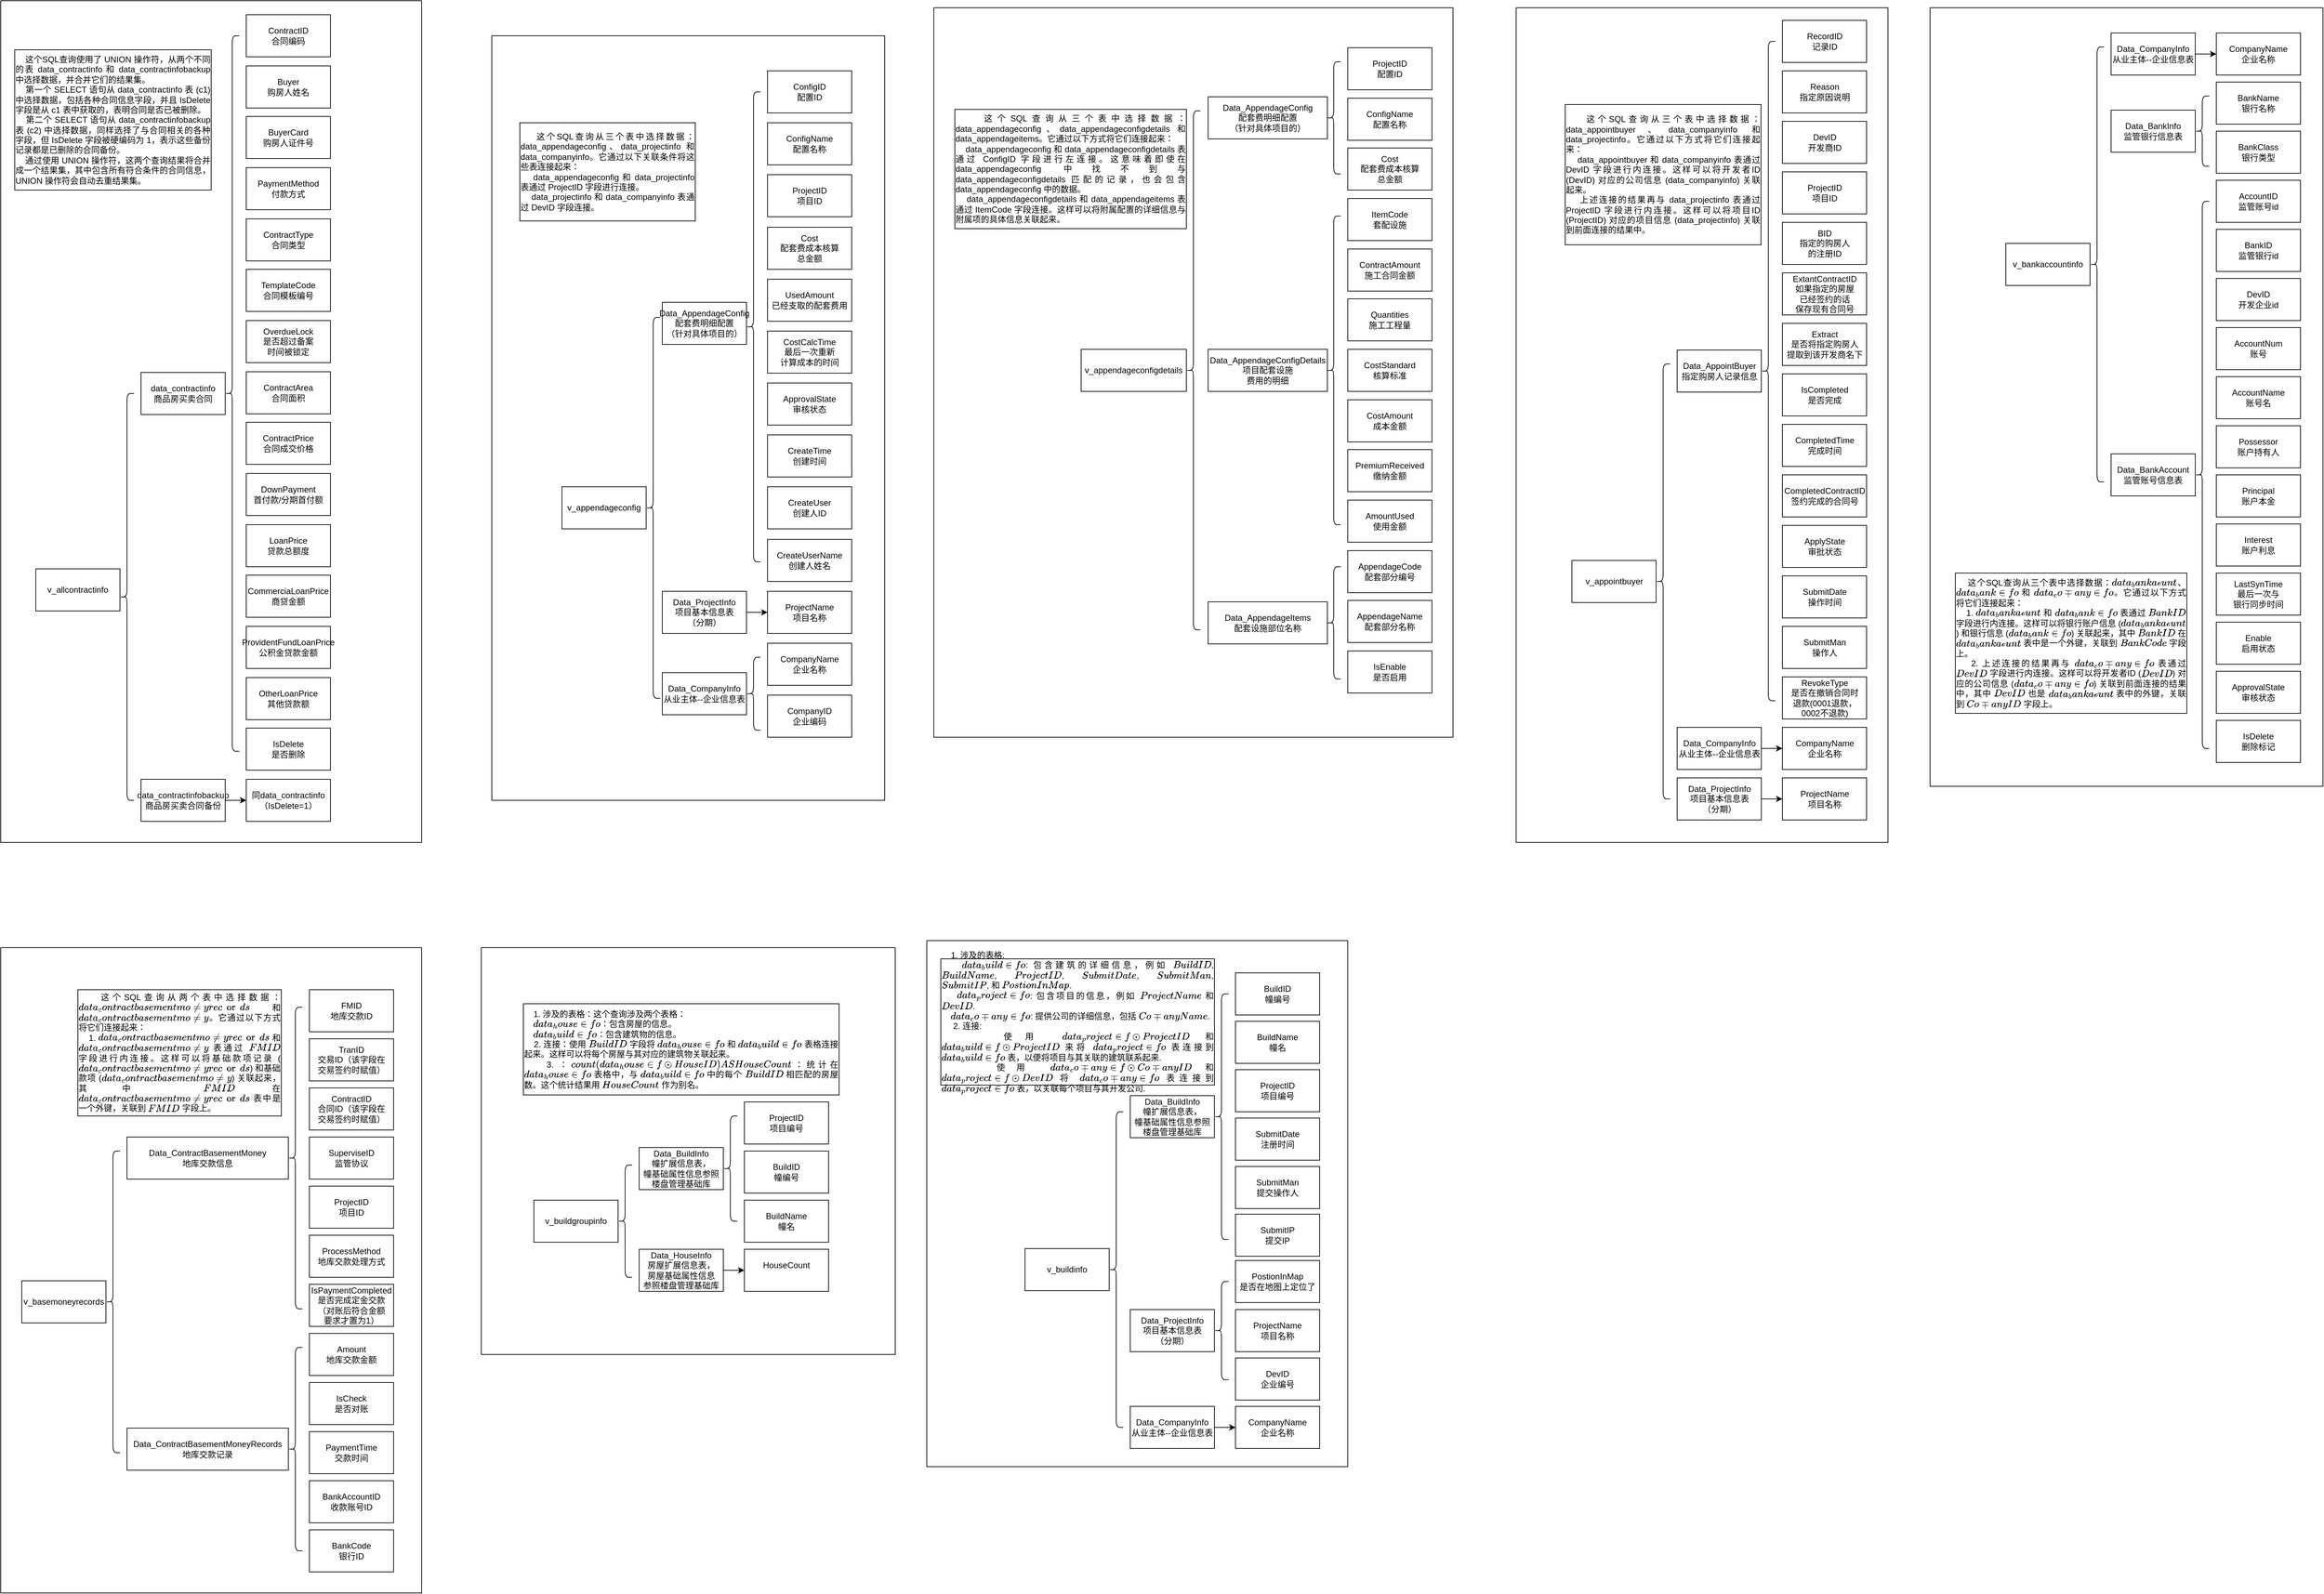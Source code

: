 <mxfile version="24.6.5" type="github">
  <diagram name="第 1 页" id="-xguryHVdIeM40GGmxYT">
    <mxGraphModel dx="4494" dy="2956" grid="1" gridSize="10" guides="1" tooltips="1" connect="1" arrows="1" fold="1" page="1" pageScale="1" pageWidth="827" pageHeight="1169" math="0" shadow="0">
      <root>
        <mxCell id="0" />
        <mxCell id="1" parent="0" />
        <mxCell id="99tiGJLgSlBT4EcU3DEi-34" value="" style="swimlane;startSize=0;" vertex="1" parent="1">
          <mxGeometry x="-1120" y="-380" width="600" height="1200" as="geometry" />
        </mxCell>
        <mxCell id="99tiGJLgSlBT4EcU3DEi-1" value="v_allcontractinfo" style="rounded=0;whiteSpace=wrap;html=1;" vertex="1" parent="99tiGJLgSlBT4EcU3DEi-34">
          <mxGeometry x="50" y="810" width="120" height="60" as="geometry" />
        </mxCell>
        <mxCell id="99tiGJLgSlBT4EcU3DEi-2" value="ContractID&lt;div&gt;合同编码&lt;br&gt;&lt;/div&gt;" style="rounded=0;whiteSpace=wrap;html=1;" vertex="1" parent="99tiGJLgSlBT4EcU3DEi-34">
          <mxGeometry x="350" y="20" width="120" height="60" as="geometry" />
        </mxCell>
        <mxCell id="99tiGJLgSlBT4EcU3DEi-3" value="Buyer&lt;div&gt;购房人姓名&lt;br&gt;&lt;/div&gt;" style="rounded=0;whiteSpace=wrap;html=1;" vertex="1" parent="99tiGJLgSlBT4EcU3DEi-34">
          <mxGeometry x="350" y="93" width="120" height="60" as="geometry" />
        </mxCell>
        <mxCell id="99tiGJLgSlBT4EcU3DEi-4" value="ContractType&lt;div&gt;合同类型&lt;br&gt;&lt;/div&gt;" style="rounded=0;whiteSpace=wrap;html=1;" vertex="1" parent="99tiGJLgSlBT4EcU3DEi-34">
          <mxGeometry x="350" y="311" width="120" height="60" as="geometry" />
        </mxCell>
        <mxCell id="99tiGJLgSlBT4EcU3DEi-5" value="PaymentMethod&lt;div&gt;付款方式&lt;br&gt;&lt;/div&gt;" style="rounded=0;whiteSpace=wrap;html=1;" vertex="1" parent="99tiGJLgSlBT4EcU3DEi-34">
          <mxGeometry x="350" y="238" width="120" height="60" as="geometry" />
        </mxCell>
        <mxCell id="99tiGJLgSlBT4EcU3DEi-6" value="BuyerCard&lt;div&gt;购房人证件号&lt;/div&gt;" style="rounded=0;whiteSpace=wrap;html=1;" vertex="1" parent="99tiGJLgSlBT4EcU3DEi-34">
          <mxGeometry x="350" y="165" width="120" height="60" as="geometry" />
        </mxCell>
        <mxCell id="99tiGJLgSlBT4EcU3DEi-7" value="TemplateCode&lt;div&gt;合同模板编号&lt;br&gt;&lt;/div&gt;" style="rounded=0;whiteSpace=wrap;html=1;" vertex="1" parent="99tiGJLgSlBT4EcU3DEi-34">
          <mxGeometry x="350" y="383" width="120" height="60" as="geometry" />
        </mxCell>
        <mxCell id="99tiGJLgSlBT4EcU3DEi-8" value="OverdueLock&lt;div&gt;是否超过备案&lt;/div&gt;&lt;div&gt;时间被锁定&lt;br&gt;&lt;/div&gt;" style="rounded=0;whiteSpace=wrap;html=1;" vertex="1" parent="99tiGJLgSlBT4EcU3DEi-34">
          <mxGeometry x="350" y="456" width="120" height="60" as="geometry" />
        </mxCell>
        <mxCell id="99tiGJLgSlBT4EcU3DEi-9" value="ContractArea&lt;div&gt;合同面积&lt;br&gt;&lt;/div&gt;" style="rounded=0;whiteSpace=wrap;html=1;" vertex="1" parent="99tiGJLgSlBT4EcU3DEi-34">
          <mxGeometry x="350" y="529" width="120" height="60" as="geometry" />
        </mxCell>
        <mxCell id="99tiGJLgSlBT4EcU3DEi-11" value="ContractPrice&lt;div&gt;合同成交价格&lt;br&gt;&lt;/div&gt;" style="rounded=0;whiteSpace=wrap;html=1;" vertex="1" parent="99tiGJLgSlBT4EcU3DEi-34">
          <mxGeometry x="350" y="601" width="120" height="60" as="geometry" />
        </mxCell>
        <mxCell id="99tiGJLgSlBT4EcU3DEi-12" value="DownPayment&lt;div&gt;首付款/分期首付额&lt;br&gt;&lt;/div&gt;" style="rounded=0;whiteSpace=wrap;html=1;" vertex="1" parent="99tiGJLgSlBT4EcU3DEi-34">
          <mxGeometry x="350" y="674" width="120" height="60" as="geometry" />
        </mxCell>
        <mxCell id="99tiGJLgSlBT4EcU3DEi-13" value="LoanPrice&lt;div&gt;贷款总额度&lt;br&gt;&lt;/div&gt;" style="rounded=0;whiteSpace=wrap;html=1;" vertex="1" parent="99tiGJLgSlBT4EcU3DEi-34">
          <mxGeometry x="350" y="747" width="120" height="60" as="geometry" />
        </mxCell>
        <mxCell id="99tiGJLgSlBT4EcU3DEi-14" value="CommerciaLoanPrice&lt;div&gt;商贷金额&lt;br&gt;&lt;/div&gt;" style="rounded=0;whiteSpace=wrap;html=1;" vertex="1" parent="99tiGJLgSlBT4EcU3DEi-34">
          <mxGeometry x="350" y="819" width="120" height="60" as="geometry" />
        </mxCell>
        <mxCell id="99tiGJLgSlBT4EcU3DEi-15" value="ProvidentFundLoanPrice&lt;div&gt;公积金贷款金额&lt;br&gt;&lt;/div&gt;" style="rounded=0;whiteSpace=wrap;html=1;" vertex="1" parent="99tiGJLgSlBT4EcU3DEi-34">
          <mxGeometry x="350" y="892" width="120" height="60" as="geometry" />
        </mxCell>
        <mxCell id="99tiGJLgSlBT4EcU3DEi-16" value="OtherLoanPrice&lt;div&gt;其他贷款额&lt;br&gt;&lt;/div&gt;" style="rounded=0;whiteSpace=wrap;html=1;" vertex="1" parent="99tiGJLgSlBT4EcU3DEi-34">
          <mxGeometry x="350" y="965" width="120" height="60" as="geometry" />
        </mxCell>
        <mxCell id="99tiGJLgSlBT4EcU3DEi-17" value="IsDelete&lt;div&gt;是否删除&lt;br&gt;&lt;/div&gt;" style="rounded=0;whiteSpace=wrap;html=1;" vertex="1" parent="99tiGJLgSlBT4EcU3DEi-34">
          <mxGeometry x="350" y="1037" width="120" height="60" as="geometry" />
        </mxCell>
        <mxCell id="99tiGJLgSlBT4EcU3DEi-18" value="data_contractinfo&lt;div&gt;商品房买卖合同&lt;/div&gt;" style="rounded=0;whiteSpace=wrap;html=1;" vertex="1" parent="99tiGJLgSlBT4EcU3DEi-34">
          <mxGeometry x="200" y="530" width="120" height="60" as="geometry" />
        </mxCell>
        <mxCell id="99tiGJLgSlBT4EcU3DEi-19" value="" style="shape=curlyBracket;whiteSpace=wrap;html=1;rounded=1;labelPosition=left;verticalLabelPosition=middle;align=right;verticalAlign=middle;size=0.5;" vertex="1" parent="99tiGJLgSlBT4EcU3DEi-34">
          <mxGeometry x="320" y="50" width="20" height="1020" as="geometry" />
        </mxCell>
        <mxCell id="99tiGJLgSlBT4EcU3DEi-28" value="data_contractinfobackup&lt;div&gt;商品房买卖合同备份&lt;br&gt;&lt;/div&gt;" style="rounded=0;whiteSpace=wrap;html=1;" vertex="1" parent="99tiGJLgSlBT4EcU3DEi-34">
          <mxGeometry x="200" y="1110" width="120" height="60" as="geometry" />
        </mxCell>
        <mxCell id="99tiGJLgSlBT4EcU3DEi-29" value="" style="shape=curlyBracket;whiteSpace=wrap;html=1;rounded=1;labelPosition=left;verticalLabelPosition=middle;align=right;verticalAlign=middle;size=0.5;" vertex="1" parent="99tiGJLgSlBT4EcU3DEi-34">
          <mxGeometry x="170" y="560" width="20" height="580" as="geometry" />
        </mxCell>
        <mxCell id="99tiGJLgSlBT4EcU3DEi-31" value="" style="endArrow=classic;html=1;rounded=0;exitX=1;exitY=0.5;exitDx=0;exitDy=0;" edge="1" parent="99tiGJLgSlBT4EcU3DEi-34" source="99tiGJLgSlBT4EcU3DEi-28" target="99tiGJLgSlBT4EcU3DEi-32">
          <mxGeometry width="50" height="50" relative="1" as="geometry">
            <mxPoint x="250" y="1110" as="sourcePoint" />
            <mxPoint x="340" y="1140" as="targetPoint" />
          </mxGeometry>
        </mxCell>
        <mxCell id="99tiGJLgSlBT4EcU3DEi-32" value="同data_contractinfo（IsDelete=1）" style="rounded=0;whiteSpace=wrap;html=1;" vertex="1" parent="99tiGJLgSlBT4EcU3DEi-34">
          <mxGeometry x="350" y="1110" width="120" height="60" as="geometry" />
        </mxCell>
        <mxCell id="99tiGJLgSlBT4EcU3DEi-82" value="&lt;div style=&quot;text-align: justify;&quot;&gt;&amp;nbsp; &amp;nbsp; 这个SQL查询使用了 UNION 操作符，从两个不同的表 data_contractinfo 和 data_contractinfobackup 中选择数据，并合并它们的结果集。&lt;/div&gt;&lt;div style=&quot;text-align: justify;&quot;&gt;&amp;nbsp; &amp;nbsp; 第一个 SELECT 语句从 data_contractinfo 表 (c1) 中选择数据，包括各种合同信息字段，并且 IsDelete 字段是从 c1 表中获取的，表明合同是否已被删除。&lt;/div&gt;&lt;div style=&quot;text-align: justify;&quot;&gt;&amp;nbsp; &amp;nbsp; 第二个 SELECT 语句从 data_contractinfobackup 表 (c2) 中选择数据，同样选择了与合同相关的各种字段，但 IsDelete 字段被硬编码为 1，表示这些备份记录都是已删除的合同备份。&lt;/div&gt;&lt;div style=&quot;text-align: justify;&quot;&gt;&amp;nbsp; &amp;nbsp; 通过使用 UNION 操作符，这两个查询结果将合并成一个结果集，其中包含所有符合条件的合同信息，UNION 操作符会自动去重结果集。&lt;/div&gt;" style="rounded=0;whiteSpace=wrap;html=1;" vertex="1" parent="99tiGJLgSlBT4EcU3DEi-34">
          <mxGeometry x="20" y="70" width="280" height="200" as="geometry" />
        </mxCell>
        <mxCell id="99tiGJLgSlBT4EcU3DEi-92" value="" style="swimlane;startSize=0;" vertex="1" parent="1">
          <mxGeometry x="-420" y="-330" width="560" height="1090" as="geometry" />
        </mxCell>
        <mxCell id="99tiGJLgSlBT4EcU3DEi-58" value="v_appendageconfig" style="rounded=0;whiteSpace=wrap;html=1;" vertex="1" parent="99tiGJLgSlBT4EcU3DEi-92">
          <mxGeometry x="100" y="643" width="120" height="60" as="geometry" />
        </mxCell>
        <mxCell id="99tiGJLgSlBT4EcU3DEi-59" value="ConfigID&lt;div&gt;配置ID&lt;br&gt;&lt;/div&gt;" style="rounded=0;whiteSpace=wrap;html=1;" vertex="1" parent="99tiGJLgSlBT4EcU3DEi-92">
          <mxGeometry x="393" y="50" width="120" height="60" as="geometry" />
        </mxCell>
        <mxCell id="99tiGJLgSlBT4EcU3DEi-60" value="ConfigName&lt;div&gt;配置名称&lt;br&gt;&lt;/div&gt;" style="rounded=0;whiteSpace=wrap;html=1;" vertex="1" parent="99tiGJLgSlBT4EcU3DEi-92">
          <mxGeometry x="393" y="124" width="120" height="60" as="geometry" />
        </mxCell>
        <mxCell id="99tiGJLgSlBT4EcU3DEi-61" value="ProjectID&lt;div&gt;项目ID&lt;br&gt;&lt;/div&gt;" style="rounded=0;whiteSpace=wrap;html=1;" vertex="1" parent="99tiGJLgSlBT4EcU3DEi-92">
          <mxGeometry x="393" y="198" width="120" height="60" as="geometry" />
        </mxCell>
        <mxCell id="99tiGJLgSlBT4EcU3DEi-62" value="Cost&lt;div&gt;配套费成本核算&lt;/div&gt;&lt;div&gt;总金额&lt;br&gt;&lt;/div&gt;" style="rounded=0;whiteSpace=wrap;html=1;" vertex="1" parent="99tiGJLgSlBT4EcU3DEi-92">
          <mxGeometry x="393" y="273" width="120" height="60" as="geometry" />
        </mxCell>
        <mxCell id="99tiGJLgSlBT4EcU3DEi-63" value="UsedAmount&lt;div&gt;已经支取的配套费用&lt;br&gt;&lt;/div&gt;" style="rounded=0;whiteSpace=wrap;html=1;" vertex="1" parent="99tiGJLgSlBT4EcU3DEi-92">
          <mxGeometry x="393" y="347" width="120" height="60" as="geometry" />
        </mxCell>
        <mxCell id="99tiGJLgSlBT4EcU3DEi-64" value="CostCalcTime&lt;div&gt;最后一次重新&lt;/div&gt;&lt;div&gt;计算成本的时间&lt;br&gt;&lt;/div&gt;" style="rounded=0;whiteSpace=wrap;html=1;" vertex="1" parent="99tiGJLgSlBT4EcU3DEi-92">
          <mxGeometry x="393" y="421" width="120" height="60" as="geometry" />
        </mxCell>
        <mxCell id="99tiGJLgSlBT4EcU3DEi-65" value="ApprovalState&lt;div&gt;审核状态&lt;br&gt;&lt;/div&gt;" style="rounded=0;whiteSpace=wrap;html=1;" vertex="1" parent="99tiGJLgSlBT4EcU3DEi-92">
          <mxGeometry x="393" y="495" width="120" height="60" as="geometry" />
        </mxCell>
        <mxCell id="99tiGJLgSlBT4EcU3DEi-66" value="CreateTime&lt;div&gt;创建时间&lt;br&gt;&lt;/div&gt;" style="rounded=0;whiteSpace=wrap;html=1;" vertex="1" parent="99tiGJLgSlBT4EcU3DEi-92">
          <mxGeometry x="393" y="569" width="120" height="60" as="geometry" />
        </mxCell>
        <mxCell id="99tiGJLgSlBT4EcU3DEi-68" value="CreateUser&lt;div&gt;创建人ID&lt;br&gt;&lt;/div&gt;" style="rounded=0;whiteSpace=wrap;html=1;" vertex="1" parent="99tiGJLgSlBT4EcU3DEi-92">
          <mxGeometry x="393" y="643" width="120" height="60" as="geometry" />
        </mxCell>
        <mxCell id="99tiGJLgSlBT4EcU3DEi-69" value="CreateUserName&lt;div&gt;创建人姓名&lt;br&gt;&lt;/div&gt;" style="rounded=0;whiteSpace=wrap;html=1;" vertex="1" parent="99tiGJLgSlBT4EcU3DEi-92">
          <mxGeometry x="393" y="718" width="120" height="60" as="geometry" />
        </mxCell>
        <mxCell id="99tiGJLgSlBT4EcU3DEi-70" value="ProjectName&lt;div&gt;项目名称&lt;br&gt;&lt;/div&gt;" style="rounded=0;whiteSpace=wrap;html=1;" vertex="1" parent="99tiGJLgSlBT4EcU3DEi-92">
          <mxGeometry x="393" y="792" width="120" height="60" as="geometry" />
        </mxCell>
        <mxCell id="99tiGJLgSlBT4EcU3DEi-71" value="CompanyName&lt;div&gt;企业名称&lt;br&gt;&lt;/div&gt;" style="rounded=0;whiteSpace=wrap;html=1;" vertex="1" parent="99tiGJLgSlBT4EcU3DEi-92">
          <mxGeometry x="393" y="866" width="120" height="60" as="geometry" />
        </mxCell>
        <mxCell id="99tiGJLgSlBT4EcU3DEi-72" value="CompanyID&lt;div&gt;企业编码&lt;br&gt;&lt;/div&gt;" style="rounded=0;whiteSpace=wrap;html=1;flipV=1;" vertex="1" parent="99tiGJLgSlBT4EcU3DEi-92">
          <mxGeometry x="393" y="940" width="120" height="60" as="geometry" />
        </mxCell>
        <mxCell id="99tiGJLgSlBT4EcU3DEi-83" value="&lt;div style=&quot;text-align: justify;&quot;&gt;&amp;nbsp; &amp;nbsp; 这个SQL查询从三个表中选择数据：data_appendageconfig、data_projectinfo 和 data_companyinfo。它通过以下关联条件将这些表连接起来：&lt;/div&gt;&lt;div style=&quot;text-align: justify;&quot;&gt;&amp;nbsp; &amp;nbsp; data_appendageconfig 和 data_projectinfo 表通过 ProjectID 字段进行连接。&lt;/div&gt;&lt;div style=&quot;text-align: justify;&quot;&gt;&amp;nbsp; &amp;nbsp; data_projectinfo 和 data_companyinfo 表通过 DevID 字段连接。&lt;/div&gt;" style="rounded=0;whiteSpace=wrap;html=1;" vertex="1" parent="99tiGJLgSlBT4EcU3DEi-92">
          <mxGeometry x="40" y="124" width="250" height="140" as="geometry" />
        </mxCell>
        <mxCell id="99tiGJLgSlBT4EcU3DEi-84" value="Data_AppendageConfig&lt;div&gt;配套费明细配置&lt;/div&gt;&lt;div&gt;（针对具体项目的）&lt;br&gt;&lt;/div&gt;" style="rounded=0;whiteSpace=wrap;html=1;" vertex="1" parent="99tiGJLgSlBT4EcU3DEi-92">
          <mxGeometry x="243" y="380" width="120" height="60" as="geometry" />
        </mxCell>
        <mxCell id="99tiGJLgSlBT4EcU3DEi-85" value="Data_ProjectInfo&lt;div&gt;项目基本信息表&lt;/div&gt;&lt;div&gt;（分期）&lt;br&gt;&lt;/div&gt;" style="rounded=0;whiteSpace=wrap;html=1;" vertex="1" parent="99tiGJLgSlBT4EcU3DEi-92">
          <mxGeometry x="243" y="792" width="120" height="60" as="geometry" />
        </mxCell>
        <mxCell id="99tiGJLgSlBT4EcU3DEi-86" value="Data_CompanyInfo&lt;div&gt;从业主体--企业信息表&lt;br&gt;&lt;/div&gt;" style="rounded=0;whiteSpace=wrap;html=1;" vertex="1" parent="99tiGJLgSlBT4EcU3DEi-92">
          <mxGeometry x="243" y="908" width="120" height="60" as="geometry" />
        </mxCell>
        <mxCell id="99tiGJLgSlBT4EcU3DEi-87" value="" style="shape=curlyBracket;whiteSpace=wrap;html=1;rounded=1;labelPosition=left;verticalLabelPosition=middle;align=right;verticalAlign=middle;" vertex="1" parent="99tiGJLgSlBT4EcU3DEi-92">
          <mxGeometry x="363" y="80" width="20" height="670" as="geometry" />
        </mxCell>
        <mxCell id="99tiGJLgSlBT4EcU3DEi-88" value="" style="shape=curlyBracket;whiteSpace=wrap;html=1;rounded=1;labelPosition=left;verticalLabelPosition=middle;align=right;verticalAlign=middle;size=0.5;" vertex="1" parent="99tiGJLgSlBT4EcU3DEi-92">
          <mxGeometry x="363" y="886" width="20" height="104" as="geometry" />
        </mxCell>
        <mxCell id="99tiGJLgSlBT4EcU3DEi-89" value="" style="endArrow=classic;html=1;rounded=0;entryX=0;entryY=0.5;entryDx=0;entryDy=0;exitX=1;exitY=0.5;exitDx=0;exitDy=0;" edge="1" parent="99tiGJLgSlBT4EcU3DEi-92" source="99tiGJLgSlBT4EcU3DEi-85" target="99tiGJLgSlBT4EcU3DEi-70">
          <mxGeometry width="50" height="50" relative="1" as="geometry">
            <mxPoint x="83" y="770" as="sourcePoint" />
            <mxPoint x="133" y="720" as="targetPoint" />
          </mxGeometry>
        </mxCell>
        <mxCell id="99tiGJLgSlBT4EcU3DEi-93" value="" style="shape=curlyBracket;whiteSpace=wrap;html=1;rounded=1;labelPosition=left;verticalLabelPosition=middle;align=right;verticalAlign=middle;" vertex="1" parent="99tiGJLgSlBT4EcU3DEi-92">
          <mxGeometry x="220" y="401.5" width="20" height="543" as="geometry" />
        </mxCell>
        <mxCell id="99tiGJLgSlBT4EcU3DEi-116" value="" style="swimlane;startSize=0;" vertex="1" parent="1">
          <mxGeometry x="210" y="-370" width="740" height="1040" as="geometry" />
        </mxCell>
        <mxCell id="99tiGJLgSlBT4EcU3DEi-94" value="&lt;div style=&quot;text-align: justify;&quot;&gt;&amp;nbsp; &amp;nbsp; 这个SQL查询从三个表中选择数据：data_appendageconfig、data_appendageconfigdetails 和 data_appendageitems。它通过以下方式将它们连接起来：&lt;/div&gt;&lt;div style=&quot;text-align: justify;&quot;&gt;&amp;nbsp; &amp;nbsp; data_appendageconfig 和 data_appendageconfigdetails 表通过 ConfigID 字段进行左连接。这意味着即使在 data_appendageconfig 中找不到与 data_appendageconfigdetails 匹配的记录，也会包含 data_appendageconfig 中的数据。&lt;/div&gt;&lt;div style=&quot;text-align: justify;&quot;&gt;&amp;nbsp; &amp;nbsp; data_appendageconfigdetails 和 data_appendageitems 表通过 ItemCode 字段连接。这样可以将附属配置的详细信息与附属项的具体信息关联起来。&lt;/div&gt;" style="rounded=0;whiteSpace=wrap;html=1;" vertex="1" parent="99tiGJLgSlBT4EcU3DEi-116">
          <mxGeometry x="30" y="145" width="330" height="170" as="geometry" />
        </mxCell>
        <mxCell id="99tiGJLgSlBT4EcU3DEi-95" value="ProjectID&lt;div&gt;配置ID&lt;br&gt;&lt;/div&gt;" style="rounded=0;whiteSpace=wrap;html=1;" vertex="1" parent="99tiGJLgSlBT4EcU3DEi-116">
          <mxGeometry x="590" y="57" width="120" height="60" as="geometry" />
        </mxCell>
        <mxCell id="99tiGJLgSlBT4EcU3DEi-96" value="ConfigName&lt;div&gt;配置名称&lt;br&gt;&lt;/div&gt;" style="rounded=0;whiteSpace=wrap;html=1;" vertex="1" parent="99tiGJLgSlBT4EcU3DEi-116">
          <mxGeometry x="590" y="129" width="120" height="60" as="geometry" />
        </mxCell>
        <mxCell id="99tiGJLgSlBT4EcU3DEi-97" value="Cost&lt;div&gt;配套费成本核算&lt;/div&gt;&lt;div&gt;总金额&lt;br&gt;&lt;/div&gt;" style="rounded=0;whiteSpace=wrap;html=1;" vertex="1" parent="99tiGJLgSlBT4EcU3DEi-116">
          <mxGeometry x="590" y="200" width="120" height="60" as="geometry" />
        </mxCell>
        <mxCell id="99tiGJLgSlBT4EcU3DEi-98" value="ItemCode&lt;div&gt;套配设施&lt;br&gt;&lt;/div&gt;" style="rounded=0;whiteSpace=wrap;html=1;" vertex="1" parent="99tiGJLgSlBT4EcU3DEi-116">
          <mxGeometry x="590" y="272" width="120" height="60" as="geometry" />
        </mxCell>
        <mxCell id="99tiGJLgSlBT4EcU3DEi-99" value="ContractAmount&lt;div&gt;施工合同金额&lt;br&gt;&lt;/div&gt;" style="rounded=0;whiteSpace=wrap;html=1;" vertex="1" parent="99tiGJLgSlBT4EcU3DEi-116">
          <mxGeometry x="590" y="344" width="120" height="60" as="geometry" />
        </mxCell>
        <mxCell id="99tiGJLgSlBT4EcU3DEi-100" value="Quantities&lt;div&gt;施工工程量&lt;br&gt;&lt;/div&gt;" style="rounded=0;whiteSpace=wrap;html=1;" vertex="1" parent="99tiGJLgSlBT4EcU3DEi-116">
          <mxGeometry x="590" y="415" width="120" height="60" as="geometry" />
        </mxCell>
        <mxCell id="99tiGJLgSlBT4EcU3DEi-101" value="CostStandard&lt;div&gt;核算标准&lt;br&gt;&lt;/div&gt;" style="rounded=0;whiteSpace=wrap;html=1;" vertex="1" parent="99tiGJLgSlBT4EcU3DEi-116">
          <mxGeometry x="590" y="487" width="120" height="60" as="geometry" />
        </mxCell>
        <mxCell id="99tiGJLgSlBT4EcU3DEi-102" value="CostAmount&lt;div&gt;成本金额&lt;br&gt;&lt;/div&gt;" style="rounded=0;whiteSpace=wrap;html=1;" vertex="1" parent="99tiGJLgSlBT4EcU3DEi-116">
          <mxGeometry x="590" y="559" width="120" height="60" as="geometry" />
        </mxCell>
        <mxCell id="99tiGJLgSlBT4EcU3DEi-103" value="PremiumReceived&lt;div&gt;缴纳金额&lt;br&gt;&lt;/div&gt;" style="rounded=0;whiteSpace=wrap;html=1;" vertex="1" parent="99tiGJLgSlBT4EcU3DEi-116">
          <mxGeometry x="590" y="630" width="120" height="60" as="geometry" />
        </mxCell>
        <mxCell id="99tiGJLgSlBT4EcU3DEi-104" value="AmountUsed&lt;div&gt;使用金额&lt;br&gt;&lt;/div&gt;" style="rounded=0;whiteSpace=wrap;html=1;" vertex="1" parent="99tiGJLgSlBT4EcU3DEi-116">
          <mxGeometry x="590" y="702" width="120" height="60" as="geometry" />
        </mxCell>
        <mxCell id="99tiGJLgSlBT4EcU3DEi-105" value="AppendageCode&lt;div&gt;配套部分编号&lt;br&gt;&lt;/div&gt;" style="rounded=0;whiteSpace=wrap;html=1;" vertex="1" parent="99tiGJLgSlBT4EcU3DEi-116">
          <mxGeometry x="590" y="774" width="120" height="60" as="geometry" />
        </mxCell>
        <mxCell id="99tiGJLgSlBT4EcU3DEi-106" value="AppendageName&lt;div&gt;配套部分名称&lt;br&gt;&lt;/div&gt;" style="rounded=0;whiteSpace=wrap;html=1;" vertex="1" parent="99tiGJLgSlBT4EcU3DEi-116">
          <mxGeometry x="590" y="845" width="120" height="60" as="geometry" />
        </mxCell>
        <mxCell id="99tiGJLgSlBT4EcU3DEi-107" value="IsEnable&lt;div&gt;是否启用&lt;br&gt;&lt;/div&gt;" style="rounded=0;whiteSpace=wrap;html=1;" vertex="1" parent="99tiGJLgSlBT4EcU3DEi-116">
          <mxGeometry x="590" y="917" width="120" height="60" as="geometry" />
        </mxCell>
        <mxCell id="99tiGJLgSlBT4EcU3DEi-108" value="Data_AppendageConfig&lt;div&gt;配套费明细配置&lt;/div&gt;&lt;div&gt;（针对具体项目的）&lt;br&gt;&lt;/div&gt;" style="rounded=0;whiteSpace=wrap;html=1;" vertex="1" parent="99tiGJLgSlBT4EcU3DEi-116">
          <mxGeometry x="391" y="127" width="170" height="60" as="geometry" />
        </mxCell>
        <mxCell id="99tiGJLgSlBT4EcU3DEi-109" value="Data_AppendageItems&lt;div&gt;配套设施部位名称&lt;br&gt;&lt;/div&gt;" style="rounded=0;whiteSpace=wrap;html=1;" vertex="1" parent="99tiGJLgSlBT4EcU3DEi-116">
          <mxGeometry x="391" y="847" width="170" height="60" as="geometry" />
        </mxCell>
        <mxCell id="99tiGJLgSlBT4EcU3DEi-110" value="Data_AppendageConfigDetails&lt;div&gt;项目配套设施&lt;/div&gt;&lt;div&gt;费用的明细&lt;br&gt;&lt;/div&gt;" style="rounded=0;whiteSpace=wrap;html=1;" vertex="1" parent="99tiGJLgSlBT4EcU3DEi-116">
          <mxGeometry x="391" y="487" width="170" height="60" as="geometry" />
        </mxCell>
        <mxCell id="99tiGJLgSlBT4EcU3DEi-111" value="v_appendageconfigdetails" style="rounded=0;whiteSpace=wrap;html=1;" vertex="1" parent="99tiGJLgSlBT4EcU3DEi-116">
          <mxGeometry x="210" y="487" width="150" height="60" as="geometry" />
        </mxCell>
        <mxCell id="99tiGJLgSlBT4EcU3DEi-112" value="" style="shape=curlyBracket;whiteSpace=wrap;html=1;rounded=1;labelPosition=left;verticalLabelPosition=middle;align=right;verticalAlign=middle;" vertex="1" parent="99tiGJLgSlBT4EcU3DEi-116">
          <mxGeometry x="560" y="77" width="20" height="160" as="geometry" />
        </mxCell>
        <mxCell id="99tiGJLgSlBT4EcU3DEi-113" value="" style="shape=curlyBracket;whiteSpace=wrap;html=1;rounded=1;labelPosition=left;verticalLabelPosition=middle;align=right;verticalAlign=middle;" vertex="1" parent="99tiGJLgSlBT4EcU3DEi-116">
          <mxGeometry x="560" y="297" width="20" height="440" as="geometry" />
        </mxCell>
        <mxCell id="99tiGJLgSlBT4EcU3DEi-114" value="" style="shape=curlyBracket;whiteSpace=wrap;html=1;rounded=1;labelPosition=left;verticalLabelPosition=middle;align=right;verticalAlign=middle;" vertex="1" parent="99tiGJLgSlBT4EcU3DEi-116">
          <mxGeometry x="560" y="797" width="20" height="160" as="geometry" />
        </mxCell>
        <mxCell id="99tiGJLgSlBT4EcU3DEi-115" value="" style="shape=curlyBracket;whiteSpace=wrap;html=1;rounded=1;labelPosition=left;verticalLabelPosition=middle;align=right;verticalAlign=middle;" vertex="1" parent="99tiGJLgSlBT4EcU3DEi-116">
          <mxGeometry x="360" y="147" width="20" height="740" as="geometry" />
        </mxCell>
        <mxCell id="99tiGJLgSlBT4EcU3DEi-143" value="" style="swimlane;startSize=0;" vertex="1" parent="1">
          <mxGeometry x="1040" y="-370" width="530" height="1190" as="geometry" />
        </mxCell>
        <mxCell id="99tiGJLgSlBT4EcU3DEi-117" value="&lt;div style=&quot;text-align: justify;&quot;&gt;&amp;nbsp; &amp;nbsp; 这个SQL查询从三个表中选择数据：data_appointbuyer、data_companyinfo 和 data_projectinfo。它通过以下方式将它们连接起来：&lt;/div&gt;&lt;div style=&quot;text-align: justify;&quot;&gt;&amp;nbsp; &amp;nbsp; data_appointbuyer 和 data_companyinfo 表通过 DevID 字段进行内连接。这样可以将开发者ID (DevID) 对应的公司信息 (data_companyinfo) 关联起来。&lt;/div&gt;&lt;div style=&quot;text-align: justify;&quot;&gt;&amp;nbsp; &amp;nbsp; 上述连接的结果再与 data_projectinfo 表通过 ProjectID 字段进行内连接。这样可以将项目ID (ProjectID) 对应的项目信息 (data_projectinfo) 关联到前面连接的结果中。&lt;/div&gt;" style="rounded=0;whiteSpace=wrap;html=1;" vertex="1" parent="99tiGJLgSlBT4EcU3DEi-143">
          <mxGeometry x="70" y="138" width="279" height="200" as="geometry" />
        </mxCell>
        <mxCell id="99tiGJLgSlBT4EcU3DEi-118" value="v_appointbuyer" style="rounded=0;whiteSpace=wrap;html=1;" vertex="1" parent="99tiGJLgSlBT4EcU3DEi-143">
          <mxGeometry x="79.5" y="788" width="120" height="60" as="geometry" />
        </mxCell>
        <mxCell id="99tiGJLgSlBT4EcU3DEi-119" value="Data_AppointBuyer&lt;div&gt;指定购房人记录信息&lt;br&gt;&lt;/div&gt;" style="rounded=0;whiteSpace=wrap;html=1;" vertex="1" parent="99tiGJLgSlBT4EcU3DEi-143">
          <mxGeometry x="229.5" y="488" width="120" height="60" as="geometry" />
        </mxCell>
        <mxCell id="99tiGJLgSlBT4EcU3DEi-120" value="Data_CompanyInfo&lt;div&gt;从业主体--企业信息表&lt;br&gt;&lt;/div&gt;" style="rounded=0;whiteSpace=wrap;html=1;" vertex="1" parent="99tiGJLgSlBT4EcU3DEi-143">
          <mxGeometry x="229.5" y="1026" width="120" height="60" as="geometry" />
        </mxCell>
        <mxCell id="99tiGJLgSlBT4EcU3DEi-121" value="Data_ProjectInfo&lt;div&gt;项目基本信息表&lt;/div&gt;&lt;div&gt;（分期）&lt;br&gt;&lt;/div&gt;" style="rounded=0;whiteSpace=wrap;html=1;" vertex="1" parent="99tiGJLgSlBT4EcU3DEi-143">
          <mxGeometry x="229.5" y="1098" width="120" height="60" as="geometry" />
        </mxCell>
        <mxCell id="99tiGJLgSlBT4EcU3DEi-122" value="RecordID&lt;div&gt;记录ID&lt;br&gt;&lt;/div&gt;" style="rounded=0;whiteSpace=wrap;html=1;flipV=0;flipH=1;" vertex="1" parent="99tiGJLgSlBT4EcU3DEi-143">
          <mxGeometry x="379.5" y="18" width="120" height="60" as="geometry" />
        </mxCell>
        <mxCell id="99tiGJLgSlBT4EcU3DEi-123" value="Reason&lt;div&gt;指定原因说明&lt;br&gt;&lt;/div&gt;" style="rounded=0;whiteSpace=wrap;html=1;flipV=0;flipH=1;" vertex="1" parent="99tiGJLgSlBT4EcU3DEi-143">
          <mxGeometry x="379.5" y="90" width="120" height="60" as="geometry" />
        </mxCell>
        <mxCell id="99tiGJLgSlBT4EcU3DEi-124" value="DevID&lt;div&gt;开发商ID&lt;br&gt;&lt;/div&gt;" style="rounded=0;whiteSpace=wrap;html=1;flipV=0;flipH=1;" vertex="1" parent="99tiGJLgSlBT4EcU3DEi-143">
          <mxGeometry x="379.5" y="162" width="120" height="60" as="geometry" />
        </mxCell>
        <mxCell id="99tiGJLgSlBT4EcU3DEi-125" value="ProjectID&lt;div&gt;项目ID&lt;br&gt;&lt;/div&gt;" style="rounded=0;whiteSpace=wrap;html=1;flipV=0;flipH=1;" vertex="1" parent="99tiGJLgSlBT4EcU3DEi-143">
          <mxGeometry x="379.5" y="234" width="120" height="60" as="geometry" />
        </mxCell>
        <mxCell id="99tiGJLgSlBT4EcU3DEi-126" value="BID&lt;div&gt;指定的购房人&lt;/div&gt;&lt;div&gt;的注册ID&lt;br&gt;&lt;/div&gt;" style="rounded=0;whiteSpace=wrap;html=1;flipV=0;flipH=1;" vertex="1" parent="99tiGJLgSlBT4EcU3DEi-143">
          <mxGeometry x="379.5" y="306" width="120" height="60" as="geometry" />
        </mxCell>
        <mxCell id="99tiGJLgSlBT4EcU3DEi-127" value="ExtantContractID&lt;div&gt;如果指定的房屋&lt;/div&gt;&lt;div&gt;已经签约的话&lt;/div&gt;&lt;div&gt;保存现有合同号&lt;br&gt;&lt;/div&gt;" style="rounded=0;whiteSpace=wrap;html=1;flipV=0;flipH=1;" vertex="1" parent="99tiGJLgSlBT4EcU3DEi-143">
          <mxGeometry x="379.5" y="378" width="120" height="60" as="geometry" />
        </mxCell>
        <mxCell id="99tiGJLgSlBT4EcU3DEi-128" value="Extract&lt;div&gt;是否将指定购房人&lt;/div&gt;&lt;div&gt;提取到该开发商名下&lt;br&gt;&lt;/div&gt;" style="rounded=0;whiteSpace=wrap;html=1;flipV=0;flipH=1;" vertex="1" parent="99tiGJLgSlBT4EcU3DEi-143">
          <mxGeometry x="379.5" y="450" width="120" height="60" as="geometry" />
        </mxCell>
        <mxCell id="99tiGJLgSlBT4EcU3DEi-129" value="IsCompleted&lt;div&gt;是否完成&lt;br&gt;&lt;/div&gt;" style="rounded=0;whiteSpace=wrap;html=1;flipV=0;flipH=1;" vertex="1" parent="99tiGJLgSlBT4EcU3DEi-143">
          <mxGeometry x="379.5" y="522" width="120" height="60" as="geometry" />
        </mxCell>
        <mxCell id="99tiGJLgSlBT4EcU3DEi-130" value="CompletedTime&lt;div&gt;完成时间&lt;br&gt;&lt;/div&gt;" style="rounded=0;whiteSpace=wrap;html=1;flipV=0;flipH=1;" vertex="1" parent="99tiGJLgSlBT4EcU3DEi-143">
          <mxGeometry x="379.5" y="594" width="120" height="60" as="geometry" />
        </mxCell>
        <mxCell id="99tiGJLgSlBT4EcU3DEi-131" value="CompletedContractID&lt;div&gt;签约完成的合同号&lt;br&gt;&lt;/div&gt;" style="rounded=0;whiteSpace=wrap;html=1;flipV=0;flipH=1;" vertex="1" parent="99tiGJLgSlBT4EcU3DEi-143">
          <mxGeometry x="379.5" y="666" width="120" height="60" as="geometry" />
        </mxCell>
        <mxCell id="99tiGJLgSlBT4EcU3DEi-132" value="ApplyState&lt;div&gt;审批状态&lt;br&gt;&lt;/div&gt;" style="rounded=0;whiteSpace=wrap;html=1;flipV=0;flipH=1;" vertex="1" parent="99tiGJLgSlBT4EcU3DEi-143">
          <mxGeometry x="379.5" y="738" width="120" height="60" as="geometry" />
        </mxCell>
        <mxCell id="99tiGJLgSlBT4EcU3DEi-133" value="SubmitDate&lt;div&gt;操作时间&lt;br&gt;&lt;/div&gt;" style="rounded=0;whiteSpace=wrap;html=1;flipV=0;flipH=1;" vertex="1" parent="99tiGJLgSlBT4EcU3DEi-143">
          <mxGeometry x="379.5" y="810" width="120" height="60" as="geometry" />
        </mxCell>
        <mxCell id="99tiGJLgSlBT4EcU3DEi-134" value="SubmitMan&lt;div&gt;操作人&lt;br&gt;&lt;/div&gt;" style="rounded=0;whiteSpace=wrap;html=1;flipV=0;flipH=1;" vertex="1" parent="99tiGJLgSlBT4EcU3DEi-143">
          <mxGeometry x="379.5" y="882" width="120" height="60" as="geometry" />
        </mxCell>
        <mxCell id="99tiGJLgSlBT4EcU3DEi-135" value="&lt;div&gt;CompanyName&lt;div&gt;企业名称&lt;/div&gt;&lt;/div&gt;" style="rounded=0;whiteSpace=wrap;html=1;flipV=0;flipH=1;" vertex="1" parent="99tiGJLgSlBT4EcU3DEi-143">
          <mxGeometry x="379.5" y="1026" width="120" height="60" as="geometry" />
        </mxCell>
        <mxCell id="99tiGJLgSlBT4EcU3DEi-136" value="RevokeType&lt;div&gt;是否在撤销合同时&lt;/div&gt;&lt;div&gt;退款(0001退款，&lt;/div&gt;&lt;div&gt;0002不退款)&lt;br&gt;&lt;/div&gt;" style="rounded=0;whiteSpace=wrap;html=1;flipV=0;flipH=1;" vertex="1" parent="99tiGJLgSlBT4EcU3DEi-143">
          <mxGeometry x="379.5" y="954" width="120" height="60" as="geometry" />
        </mxCell>
        <mxCell id="99tiGJLgSlBT4EcU3DEi-137" value="ProjectName&lt;div&gt;项目名称&lt;br&gt;&lt;/div&gt;" style="rounded=0;whiteSpace=wrap;html=1;flipV=0;flipH=1;" vertex="1" parent="99tiGJLgSlBT4EcU3DEi-143">
          <mxGeometry x="379.5" y="1098" width="120" height="60" as="geometry" />
        </mxCell>
        <mxCell id="99tiGJLgSlBT4EcU3DEi-138" value="" style="shape=curlyBracket;whiteSpace=wrap;html=1;rounded=1;labelPosition=left;verticalLabelPosition=middle;align=right;verticalAlign=middle;" vertex="1" parent="99tiGJLgSlBT4EcU3DEi-143">
          <mxGeometry x="349.5" y="48" width="20" height="940" as="geometry" />
        </mxCell>
        <mxCell id="99tiGJLgSlBT4EcU3DEi-140" value="" style="endArrow=classic;html=1;rounded=0;exitX=1;exitY=0.5;exitDx=0;exitDy=0;" edge="1" parent="99tiGJLgSlBT4EcU3DEi-143" source="99tiGJLgSlBT4EcU3DEi-120" target="99tiGJLgSlBT4EcU3DEi-135">
          <mxGeometry width="50" height="50" relative="1" as="geometry">
            <mxPoint x="219.5" y="1038" as="sourcePoint" />
            <mxPoint x="269.5" y="988" as="targetPoint" />
          </mxGeometry>
        </mxCell>
        <mxCell id="99tiGJLgSlBT4EcU3DEi-141" value="" style="endArrow=classic;html=1;rounded=0;entryX=0;entryY=0.5;entryDx=0;entryDy=0;exitX=1;exitY=0.5;exitDx=0;exitDy=0;" edge="1" parent="99tiGJLgSlBT4EcU3DEi-143" source="99tiGJLgSlBT4EcU3DEi-121" target="99tiGJLgSlBT4EcU3DEi-137">
          <mxGeometry width="50" height="50" relative="1" as="geometry">
            <mxPoint x="219.5" y="1038" as="sourcePoint" />
            <mxPoint x="269.5" y="988" as="targetPoint" />
          </mxGeometry>
        </mxCell>
        <mxCell id="99tiGJLgSlBT4EcU3DEi-142" value="" style="shape=curlyBracket;whiteSpace=wrap;html=1;rounded=1;labelPosition=left;verticalLabelPosition=middle;align=right;verticalAlign=middle;" vertex="1" parent="99tiGJLgSlBT4EcU3DEi-143">
          <mxGeometry x="199.5" y="508" width="20" height="620" as="geometry" />
        </mxCell>
        <mxCell id="99tiGJLgSlBT4EcU3DEi-170" value="" style="swimlane;startSize=0;" vertex="1" parent="1">
          <mxGeometry x="1630" y="-370" width="560" height="1110" as="geometry" />
        </mxCell>
        <mxCell id="99tiGJLgSlBT4EcU3DEi-144" value="&lt;div style=&quot;text-align: justify;&quot;&gt;&amp;nbsp; &amp;nbsp; 这个SQL查询从三个表中选择数据：`data_bankaccount`、`data_bankinfo` 和 `data_companyinfo`。它通过以下方式将它们连接起来：&lt;/div&gt;&lt;div style=&quot;text-align: justify;&quot;&gt;&amp;nbsp; &amp;nbsp; 1. `data_bankaccount` 和 `data_bankinfo` 表通过 `BankID` 字段进行内连接。这样可以将银行账户信息 (`data_bankaccount`) 和银行信息 (`data_bankinfo`) 关联起来，其中 `BankID` 在 `data_bankaccount` 表中是一个外键，关联到 `BankCode` 字段上。&amp;nbsp;&lt;/div&gt;&lt;div style=&quot;text-align: justify;&quot;&gt;&amp;nbsp; &amp;nbsp; 2. 上述连接的结果再与 `data_companyinfo` 表通过 `DevID` 字段进行内连接。这样可以将开发者ID (`DevID`) 对应的公司信息 (`data_companyinfo`) 关联到前面连接的结果中，其中 `DevID` 也是 `data_bankaccount` 表中的外键，关联到 `CompanyID` 字段上。&lt;/div&gt;" style="rounded=0;whiteSpace=wrap;html=1;" vertex="1" parent="99tiGJLgSlBT4EcU3DEi-170">
          <mxGeometry x="36" y="806" width="330" height="200" as="geometry" />
        </mxCell>
        <mxCell id="99tiGJLgSlBT4EcU3DEi-145" value="v_bankaccountinfo" style="rounded=0;whiteSpace=wrap;html=1;" vertex="1" parent="99tiGJLgSlBT4EcU3DEi-170">
          <mxGeometry x="108" y="336" width="120" height="60" as="geometry" />
        </mxCell>
        <mxCell id="99tiGJLgSlBT4EcU3DEi-146" value="CompanyName&lt;div&gt;企业名称&lt;br&gt;&lt;/div&gt;" style="rounded=0;whiteSpace=wrap;html=1;" vertex="1" parent="99tiGJLgSlBT4EcU3DEi-170">
          <mxGeometry x="408" y="36" width="120" height="60" as="geometry" />
        </mxCell>
        <mxCell id="99tiGJLgSlBT4EcU3DEi-147" value="BankName&lt;div&gt;银行名称&lt;br&gt;&lt;/div&gt;" style="rounded=0;whiteSpace=wrap;html=1;" vertex="1" parent="99tiGJLgSlBT4EcU3DEi-170">
          <mxGeometry x="408" y="106" width="120" height="60" as="geometry" />
        </mxCell>
        <mxCell id="99tiGJLgSlBT4EcU3DEi-149" value="AccountID&lt;div&gt;监管账号id&lt;br&gt;&lt;/div&gt;" style="rounded=0;whiteSpace=wrap;html=1;" vertex="1" parent="99tiGJLgSlBT4EcU3DEi-170">
          <mxGeometry x="408" y="246" width="120" height="60" as="geometry" />
        </mxCell>
        <mxCell id="99tiGJLgSlBT4EcU3DEi-151" value="BankClass&lt;div&gt;银行类型&lt;br&gt;&lt;/div&gt;" style="rounded=0;whiteSpace=wrap;html=1;" vertex="1" parent="99tiGJLgSlBT4EcU3DEi-170">
          <mxGeometry x="408" y="176" width="120" height="60" as="geometry" />
        </mxCell>
        <mxCell id="99tiGJLgSlBT4EcU3DEi-152" value="BankID&lt;div&gt;监管银行id&lt;br&gt;&lt;/div&gt;" style="rounded=0;whiteSpace=wrap;html=1;" vertex="1" parent="99tiGJLgSlBT4EcU3DEi-170">
          <mxGeometry x="408" y="316" width="120" height="60" as="geometry" />
        </mxCell>
        <mxCell id="99tiGJLgSlBT4EcU3DEi-153" value="DevID&lt;div&gt;开发企业id&lt;br&gt;&lt;/div&gt;" style="rounded=0;whiteSpace=wrap;html=1;" vertex="1" parent="99tiGJLgSlBT4EcU3DEi-170">
          <mxGeometry x="408" y="386" width="120" height="60" as="geometry" />
        </mxCell>
        <mxCell id="99tiGJLgSlBT4EcU3DEi-154" value="AccountNum&lt;div&gt;账号&lt;br&gt;&lt;/div&gt;" style="rounded=0;whiteSpace=wrap;html=1;" vertex="1" parent="99tiGJLgSlBT4EcU3DEi-170">
          <mxGeometry x="408" y="456" width="120" height="60" as="geometry" />
        </mxCell>
        <mxCell id="99tiGJLgSlBT4EcU3DEi-155" value="AccountName&lt;div&gt;账号名&lt;br&gt;&lt;/div&gt;" style="rounded=0;whiteSpace=wrap;html=1;" vertex="1" parent="99tiGJLgSlBT4EcU3DEi-170">
          <mxGeometry x="408" y="526" width="120" height="60" as="geometry" />
        </mxCell>
        <mxCell id="99tiGJLgSlBT4EcU3DEi-156" value="Possessor&lt;div&gt;账户持有人&lt;br&gt;&lt;/div&gt;" style="rounded=0;whiteSpace=wrap;html=1;" vertex="1" parent="99tiGJLgSlBT4EcU3DEi-170">
          <mxGeometry x="408" y="596" width="120" height="60" as="geometry" />
        </mxCell>
        <mxCell id="99tiGJLgSlBT4EcU3DEi-157" value="Principal&lt;div&gt;账户本金&lt;br&gt;&lt;/div&gt;" style="rounded=0;whiteSpace=wrap;html=1;" vertex="1" parent="99tiGJLgSlBT4EcU3DEi-170">
          <mxGeometry x="408" y="666" width="120" height="60" as="geometry" />
        </mxCell>
        <mxCell id="99tiGJLgSlBT4EcU3DEi-158" value="Interest&lt;div&gt;账户利息&lt;br&gt;&lt;/div&gt;" style="rounded=0;whiteSpace=wrap;html=1;" vertex="1" parent="99tiGJLgSlBT4EcU3DEi-170">
          <mxGeometry x="408" y="736" width="120" height="60" as="geometry" />
        </mxCell>
        <mxCell id="99tiGJLgSlBT4EcU3DEi-159" value="LastSynTime&lt;div&gt;最后一次与&lt;/div&gt;&lt;div&gt;银行同步时间&lt;br&gt;&lt;/div&gt;" style="rounded=0;whiteSpace=wrap;html=1;" vertex="1" parent="99tiGJLgSlBT4EcU3DEi-170">
          <mxGeometry x="408" y="806" width="120" height="60" as="geometry" />
        </mxCell>
        <mxCell id="99tiGJLgSlBT4EcU3DEi-160" value="Enable&lt;div&gt;启用状态&lt;br&gt;&lt;/div&gt;" style="rounded=0;whiteSpace=wrap;html=1;" vertex="1" parent="99tiGJLgSlBT4EcU3DEi-170">
          <mxGeometry x="408" y="876" width="120" height="60" as="geometry" />
        </mxCell>
        <mxCell id="99tiGJLgSlBT4EcU3DEi-161" value="ApprovalState&lt;div&gt;审核状态&lt;br&gt;&lt;/div&gt;" style="rounded=0;whiteSpace=wrap;html=1;" vertex="1" parent="99tiGJLgSlBT4EcU3DEi-170">
          <mxGeometry x="408" y="946" width="120" height="60" as="geometry" />
        </mxCell>
        <mxCell id="99tiGJLgSlBT4EcU3DEi-162" value="IsDelete&lt;div&gt;删除标记&lt;br&gt;&lt;/div&gt;" style="rounded=0;whiteSpace=wrap;html=1;" vertex="1" parent="99tiGJLgSlBT4EcU3DEi-170">
          <mxGeometry x="408" y="1016" width="120" height="60" as="geometry" />
        </mxCell>
        <mxCell id="99tiGJLgSlBT4EcU3DEi-163" value="" style="shape=curlyBracket;whiteSpace=wrap;html=1;rounded=1;labelPosition=left;verticalLabelPosition=middle;align=right;verticalAlign=middle;" vertex="1" parent="99tiGJLgSlBT4EcU3DEi-170">
          <mxGeometry x="378" y="276" width="20" height="780" as="geometry" />
        </mxCell>
        <mxCell id="99tiGJLgSlBT4EcU3DEi-164" value="Data_CompanyInfo&lt;div&gt;从业主体--企业信息表&lt;br&gt;&lt;/div&gt;" style="rounded=0;whiteSpace=wrap;html=1;" vertex="1" parent="99tiGJLgSlBT4EcU3DEi-170">
          <mxGeometry x="258" y="36" width="120" height="60" as="geometry" />
        </mxCell>
        <mxCell id="99tiGJLgSlBT4EcU3DEi-165" value="Data_BankInfo&lt;div&gt;监管银行信息表&lt;br&gt;&lt;/div&gt;" style="rounded=0;whiteSpace=wrap;html=1;" vertex="1" parent="99tiGJLgSlBT4EcU3DEi-170">
          <mxGeometry x="258" y="146" width="120" height="60" as="geometry" />
        </mxCell>
        <mxCell id="99tiGJLgSlBT4EcU3DEi-166" value="Data_BankAccount&lt;div&gt;监管账号信息表&lt;br&gt;&lt;/div&gt;" style="rounded=0;whiteSpace=wrap;html=1;" vertex="1" parent="99tiGJLgSlBT4EcU3DEi-170">
          <mxGeometry x="258" y="636" width="120" height="60" as="geometry" />
        </mxCell>
        <mxCell id="99tiGJLgSlBT4EcU3DEi-167" value="" style="shape=curlyBracket;whiteSpace=wrap;html=1;rounded=1;labelPosition=left;verticalLabelPosition=middle;align=right;verticalAlign=middle;" vertex="1" parent="99tiGJLgSlBT4EcU3DEi-170">
          <mxGeometry x="378" y="126" width="20" height="100" as="geometry" />
        </mxCell>
        <mxCell id="99tiGJLgSlBT4EcU3DEi-168" value="" style="endArrow=classic;html=1;rounded=0;entryX=0;entryY=0.5;entryDx=0;entryDy=0;exitX=1;exitY=0.5;exitDx=0;exitDy=0;" edge="1" parent="99tiGJLgSlBT4EcU3DEi-170" source="99tiGJLgSlBT4EcU3DEi-164" target="99tiGJLgSlBT4EcU3DEi-146">
          <mxGeometry width="50" height="50" relative="1" as="geometry">
            <mxPoint x="338" y="536" as="sourcePoint" />
            <mxPoint x="388" y="486" as="targetPoint" />
          </mxGeometry>
        </mxCell>
        <mxCell id="99tiGJLgSlBT4EcU3DEi-169" value="" style="shape=curlyBracket;whiteSpace=wrap;html=1;rounded=1;labelPosition=left;verticalLabelPosition=middle;align=right;verticalAlign=middle;" vertex="1" parent="99tiGJLgSlBT4EcU3DEi-170">
          <mxGeometry x="228" y="56" width="20" height="620" as="geometry" />
        </mxCell>
        <mxCell id="99tiGJLgSlBT4EcU3DEi-190" value="" style="swimlane;startSize=0;" vertex="1" parent="1">
          <mxGeometry x="-1120" y="970" width="600" height="920" as="geometry" />
        </mxCell>
        <mxCell id="99tiGJLgSlBT4EcU3DEi-171" value="&lt;div style=&quot;text-align: justify;&quot;&gt;&amp;nbsp; &amp;nbsp; 这个SQL查询从两个表中选择数据：`data_contractbasementmoneyrecords` 和 `data_contractbasementmoney`。它通过以下方式将它们连接起来：&lt;/div&gt;&lt;div style=&quot;text-align: justify;&quot;&gt;&amp;nbsp; &amp;nbsp; 1. `data_contractbasementmoneyrecords` 和 `data_contractbasementmoney` 表通过 `FMID` 字段进行内连接。这样可以将基础款项记录 (`data_contractbasementmoneyrecords`) 和基础款项 (`data_contractbasementmoney`) 关联起来，其中 `FMID` 在 `data_contractbasementmoneyrecords` 表中是一个外键，关联到 `FMID` 字段上。&lt;/div&gt;" style="rounded=0;whiteSpace=wrap;html=1;" vertex="1" parent="99tiGJLgSlBT4EcU3DEi-190">
          <mxGeometry x="110" y="60" width="290" height="180" as="geometry" />
        </mxCell>
        <mxCell id="99tiGJLgSlBT4EcU3DEi-172" value="v_basemoneyrecords" style="rounded=0;whiteSpace=wrap;html=1;" vertex="1" parent="99tiGJLgSlBT4EcU3DEi-190">
          <mxGeometry x="30" y="475" width="120" height="60" as="geometry" />
        </mxCell>
        <mxCell id="99tiGJLgSlBT4EcU3DEi-173" value="Data_ContractBasementMoneyRecords&lt;div&gt;地库交款记录&lt;br&gt;&lt;/div&gt;" style="rounded=0;whiteSpace=wrap;html=1;" vertex="1" parent="99tiGJLgSlBT4EcU3DEi-190">
          <mxGeometry x="180" y="685" width="230" height="60" as="geometry" />
        </mxCell>
        <mxCell id="99tiGJLgSlBT4EcU3DEi-174" value="Data_ContractBasementMoney&lt;div&gt;地库交款信息&lt;br&gt;&lt;/div&gt;" style="rounded=0;whiteSpace=wrap;html=1;" vertex="1" parent="99tiGJLgSlBT4EcU3DEi-190">
          <mxGeometry x="180" y="270" width="230" height="60" as="geometry" />
        </mxCell>
        <mxCell id="99tiGJLgSlBT4EcU3DEi-175" value="FMID&lt;div&gt;地库交款ID&lt;br&gt;&lt;/div&gt;" style="rounded=0;whiteSpace=wrap;html=1;" vertex="1" parent="99tiGJLgSlBT4EcU3DEi-190">
          <mxGeometry x="440" y="60" width="120" height="60" as="geometry" />
        </mxCell>
        <mxCell id="99tiGJLgSlBT4EcU3DEi-176" value="TranID&lt;div&gt;交易ID（该字段在&lt;/div&gt;&lt;div&gt;交易签约时赋值）&lt;br&gt;&lt;/div&gt;" style="rounded=0;whiteSpace=wrap;html=1;" vertex="1" parent="99tiGJLgSlBT4EcU3DEi-190">
          <mxGeometry x="440" y="130" width="120" height="60" as="geometry" />
        </mxCell>
        <mxCell id="99tiGJLgSlBT4EcU3DEi-177" value="ContractID&lt;div&gt;合同ID（该字段在&lt;/div&gt;&lt;div&gt;交易签约时赋值）&lt;br&gt;&lt;/div&gt;" style="rounded=0;whiteSpace=wrap;html=1;" vertex="1" parent="99tiGJLgSlBT4EcU3DEi-190">
          <mxGeometry x="440" y="200" width="120" height="60" as="geometry" />
        </mxCell>
        <mxCell id="99tiGJLgSlBT4EcU3DEi-178" value="SuperviseID&lt;div&gt;监管协议&lt;br&gt;&lt;/div&gt;" style="rounded=0;whiteSpace=wrap;html=1;" vertex="1" parent="99tiGJLgSlBT4EcU3DEi-190">
          <mxGeometry x="440" y="270" width="120" height="60" as="geometry" />
        </mxCell>
        <mxCell id="99tiGJLgSlBT4EcU3DEi-179" value="ProjectID&lt;div&gt;项目ID&lt;br&gt;&lt;/div&gt;" style="rounded=0;whiteSpace=wrap;html=1;" vertex="1" parent="99tiGJLgSlBT4EcU3DEi-190">
          <mxGeometry x="440" y="340" width="120" height="60" as="geometry" />
        </mxCell>
        <mxCell id="99tiGJLgSlBT4EcU3DEi-180" value="ProcessMethod&lt;div&gt;地库交款处理方式&lt;br&gt;&lt;/div&gt;" style="rounded=0;whiteSpace=wrap;html=1;" vertex="1" parent="99tiGJLgSlBT4EcU3DEi-190">
          <mxGeometry x="440" y="410" width="120" height="60" as="geometry" />
        </mxCell>
        <mxCell id="99tiGJLgSlBT4EcU3DEi-181" value="Amount&lt;div&gt;地库交款金额&lt;br&gt;&lt;/div&gt;" style="rounded=0;whiteSpace=wrap;html=1;" vertex="1" parent="99tiGJLgSlBT4EcU3DEi-190">
          <mxGeometry x="440" y="550" width="120" height="60" as="geometry" />
        </mxCell>
        <mxCell id="99tiGJLgSlBT4EcU3DEi-182" value="IsCheck&lt;div&gt;是否对账&lt;br&gt;&lt;/div&gt;" style="rounded=0;whiteSpace=wrap;html=1;" vertex="1" parent="99tiGJLgSlBT4EcU3DEi-190">
          <mxGeometry x="440" y="620" width="120" height="60" as="geometry" />
        </mxCell>
        <mxCell id="99tiGJLgSlBT4EcU3DEi-183" value="IsPaymentCompleted&lt;div&gt;是否完成定金交款&lt;/div&gt;&lt;div&gt;（对账后符合金额&lt;/div&gt;&lt;div&gt;要求才置为1）&lt;br&gt;&lt;/div&gt;" style="rounded=0;whiteSpace=wrap;html=1;" vertex="1" parent="99tiGJLgSlBT4EcU3DEi-190">
          <mxGeometry x="440" y="480" width="120" height="60" as="geometry" />
        </mxCell>
        <mxCell id="99tiGJLgSlBT4EcU3DEi-184" value="PaymentTime&lt;div&gt;交款时间&lt;br&gt;&lt;/div&gt;" style="rounded=0;whiteSpace=wrap;html=1;" vertex="1" parent="99tiGJLgSlBT4EcU3DEi-190">
          <mxGeometry x="440" y="690" width="120" height="60" as="geometry" />
        </mxCell>
        <mxCell id="99tiGJLgSlBT4EcU3DEi-185" value="BankAccountID&lt;div&gt;收款账号ID&lt;br&gt;&lt;/div&gt;" style="rounded=0;whiteSpace=wrap;html=1;" vertex="1" parent="99tiGJLgSlBT4EcU3DEi-190">
          <mxGeometry x="440" y="760" width="120" height="60" as="geometry" />
        </mxCell>
        <mxCell id="99tiGJLgSlBT4EcU3DEi-186" value="BankCode&lt;div&gt;银行ID&lt;br&gt;&lt;/div&gt;" style="rounded=0;whiteSpace=wrap;html=1;" vertex="1" parent="99tiGJLgSlBT4EcU3DEi-190">
          <mxGeometry x="440" y="830" width="120" height="60" as="geometry" />
        </mxCell>
        <mxCell id="99tiGJLgSlBT4EcU3DEi-187" value="" style="shape=curlyBracket;whiteSpace=wrap;html=1;rounded=1;labelPosition=left;verticalLabelPosition=middle;align=right;verticalAlign=middle;" vertex="1" parent="99tiGJLgSlBT4EcU3DEi-190">
          <mxGeometry x="410" y="85" width="20" height="430" as="geometry" />
        </mxCell>
        <mxCell id="99tiGJLgSlBT4EcU3DEi-188" value="" style="shape=curlyBracket;whiteSpace=wrap;html=1;rounded=1;labelPosition=left;verticalLabelPosition=middle;align=right;verticalAlign=middle;" vertex="1" parent="99tiGJLgSlBT4EcU3DEi-190">
          <mxGeometry x="410" y="570" width="20" height="290" as="geometry" />
        </mxCell>
        <mxCell id="99tiGJLgSlBT4EcU3DEi-189" value="" style="shape=curlyBracket;whiteSpace=wrap;html=1;rounded=1;labelPosition=left;verticalLabelPosition=middle;align=right;verticalAlign=middle;" vertex="1" parent="99tiGJLgSlBT4EcU3DEi-190">
          <mxGeometry x="150" y="290" width="20" height="430" as="geometry" />
        </mxCell>
        <mxCell id="99tiGJLgSlBT4EcU3DEi-204" value="" style="swimlane;startSize=0;" vertex="1" parent="1">
          <mxGeometry x="-435" y="970" width="590" height="580" as="geometry" />
        </mxCell>
        <mxCell id="99tiGJLgSlBT4EcU3DEi-191" value="v_buildgroupinfo" style="rounded=0;whiteSpace=wrap;html=1;" vertex="1" parent="99tiGJLgSlBT4EcU3DEi-204">
          <mxGeometry x="75" y="360" width="120" height="60" as="geometry" />
        </mxCell>
        <mxCell id="99tiGJLgSlBT4EcU3DEi-192" value="ProjectID&lt;div&gt;项目编号&lt;/div&gt;" style="rounded=0;whiteSpace=wrap;html=1;" vertex="1" parent="99tiGJLgSlBT4EcU3DEi-204">
          <mxGeometry x="375" y="220" width="120" height="60" as="geometry" />
        </mxCell>
        <mxCell id="99tiGJLgSlBT4EcU3DEi-193" value="BuildID&lt;div&gt;幢编号&lt;br&gt;&lt;/div&gt;" style="rounded=0;whiteSpace=wrap;html=1;" vertex="1" parent="99tiGJLgSlBT4EcU3DEi-204">
          <mxGeometry x="375" y="290" width="120" height="60" as="geometry" />
        </mxCell>
        <mxCell id="99tiGJLgSlBT4EcU3DEi-194" value="BuildName&lt;div&gt;幢名&lt;br&gt;&lt;/div&gt;" style="rounded=0;whiteSpace=wrap;html=1;" vertex="1" parent="99tiGJLgSlBT4EcU3DEi-204">
          <mxGeometry x="375" y="360" width="120" height="60" as="geometry" />
        </mxCell>
        <mxCell id="99tiGJLgSlBT4EcU3DEi-195" value="HouseCount&lt;div&gt;&lt;br&gt;&lt;/div&gt;" style="rounded=0;whiteSpace=wrap;html=1;" vertex="1" parent="99tiGJLgSlBT4EcU3DEi-204">
          <mxGeometry x="375" y="430" width="120" height="60" as="geometry" />
        </mxCell>
        <mxCell id="99tiGJLgSlBT4EcU3DEi-196" value="&lt;div style=&quot;text-align: justify;&quot;&gt;&lt;span style=&quot;background-color: initial;&quot;&gt;&amp;nbsp; &amp;nbsp; 1. 涉及的表格：这个查询涉及两个表格：&lt;/span&gt;&lt;br&gt;&lt;/div&gt;&lt;div style=&quot;text-align: justify;&quot;&gt;&amp;nbsp; &amp;nbsp; `data_houseinfo`：包含房屋的信息。&lt;/div&gt;&lt;div style=&quot;text-align: justify;&quot;&gt;&amp;nbsp; &amp;nbsp; `data_buildinfo`：包含建筑物的信息。&lt;/div&gt;&lt;div style=&quot;text-align: justify;&quot;&gt;&amp;nbsp; &amp;nbsp; 2. 连接：使用 `BuildID` 字段将 `data_houseinfo` 和 `data_buildinfo` 表格连接起来。这样可以将每个房屋与其对应的建筑物关联起来。&lt;/div&gt;&lt;div style=&quot;text-align: justify;&quot;&gt;&amp;nbsp; &amp;nbsp; 3. ：&lt;span style=&quot;background-color: initial;&quot;&gt;`count(data_houseinfo.HouseID) AS HouseCount`：统计在 `data_houseinfo` 表格中，与 `data_buildinfo` 中的每个 `BuildID` 相匹配的房屋数。这个统计结果用 `HouseCount` 作为别名。&lt;/span&gt;&lt;/div&gt;" style="rounded=0;whiteSpace=wrap;html=1;" vertex="1" parent="99tiGJLgSlBT4EcU3DEi-204">
          <mxGeometry x="60" y="80" width="450" height="130" as="geometry" />
        </mxCell>
        <mxCell id="99tiGJLgSlBT4EcU3DEi-198" value="Data_BuildInfo&lt;div&gt;幢扩展信息表，&lt;/div&gt;&lt;div&gt;幢基础属性信息参照&lt;/div&gt;&lt;div&gt;楼盘管理基础库&lt;br&gt;&lt;/div&gt;" style="rounded=0;whiteSpace=wrap;html=1;" vertex="1" parent="99tiGJLgSlBT4EcU3DEi-204">
          <mxGeometry x="225" y="285" width="120" height="60" as="geometry" />
        </mxCell>
        <mxCell id="99tiGJLgSlBT4EcU3DEi-199" value="Data_HouseInfo&lt;div&gt;房屋扩展信息表，&lt;/div&gt;&lt;div&gt;房屋基础属性信息&lt;/div&gt;&lt;div&gt;参照楼盘管理基础库&lt;br&gt;&lt;/div&gt;" style="rounded=0;whiteSpace=wrap;html=1;" vertex="1" parent="99tiGJLgSlBT4EcU3DEi-204">
          <mxGeometry x="225" y="430" width="120" height="60" as="geometry" />
        </mxCell>
        <mxCell id="99tiGJLgSlBT4EcU3DEi-200" value="" style="shape=curlyBracket;whiteSpace=wrap;html=1;rounded=1;labelPosition=left;verticalLabelPosition=middle;align=right;verticalAlign=middle;" vertex="1" parent="99tiGJLgSlBT4EcU3DEi-204">
          <mxGeometry x="345" y="240" width="20" height="150" as="geometry" />
        </mxCell>
        <mxCell id="99tiGJLgSlBT4EcU3DEi-202" value="" style="endArrow=classic;html=1;rounded=0;exitX=1;exitY=0.5;exitDx=0;exitDy=0;entryX=0;entryY=0.5;entryDx=0;entryDy=0;" edge="1" parent="99tiGJLgSlBT4EcU3DEi-204" source="99tiGJLgSlBT4EcU3DEi-199" target="99tiGJLgSlBT4EcU3DEi-195">
          <mxGeometry width="50" height="50" relative="1" as="geometry">
            <mxPoint x="485" y="480" as="sourcePoint" />
            <mxPoint x="535" y="430" as="targetPoint" />
          </mxGeometry>
        </mxCell>
        <mxCell id="99tiGJLgSlBT4EcU3DEi-203" value="" style="shape=curlyBracket;whiteSpace=wrap;html=1;rounded=1;labelPosition=left;verticalLabelPosition=middle;align=right;verticalAlign=middle;" vertex="1" parent="99tiGJLgSlBT4EcU3DEi-204">
          <mxGeometry x="195" y="310" width="20" height="160" as="geometry" />
        </mxCell>
        <mxCell id="99tiGJLgSlBT4EcU3DEi-225" value="" style="swimlane;startSize=0;" vertex="1" parent="1">
          <mxGeometry x="200" y="960" width="600" height="750" as="geometry" />
        </mxCell>
        <mxCell id="99tiGJLgSlBT4EcU3DEi-205" value="v_buildinfo" style="rounded=0;whiteSpace=wrap;html=1;" vertex="1" parent="99tiGJLgSlBT4EcU3DEi-225">
          <mxGeometry x="140" y="439" width="120" height="60" as="geometry" />
        </mxCell>
        <mxCell id="99tiGJLgSlBT4EcU3DEi-206" value="&lt;div style=&quot;text-align: justify;&quot;&gt;&lt;span style=&quot;background-color: initial;&quot;&gt;&amp;nbsp; &amp;nbsp; 1. 涉及的表格:&lt;/span&gt;&lt;/div&gt;&lt;div style=&quot;text-align: justify;&quot;&gt;&amp;nbsp; &amp;nbsp; `data_buildinfo`: 包含建筑的详细信息，例如 `BuildID`, `BuildName`, `ProjectID`, `SubmitDate`, `SubmitMan`, `SubmitIP`, 和 `PostionInMap`.&lt;/div&gt;&lt;div style=&quot;text-align: justify;&quot;&gt;&amp;nbsp; &amp;nbsp; `data_projectinfo`: 包含项目的信息，例如 `ProjectName` 和 `DevID`.&lt;/div&gt;&lt;div style=&quot;text-align: justify;&quot;&gt;&amp;nbsp; &amp;nbsp; `data_companyinfo`: 提供公司的详细信息，包括 `CompanyName`.&lt;/div&gt;&lt;div style=&quot;text-align: justify;&quot;&gt;&amp;nbsp; &amp;nbsp; &amp;nbsp;2. 连接:&lt;/div&gt;&lt;div style=&quot;text-align: justify;&quot;&gt;&amp;nbsp; &amp;nbsp; 使用 `data_projectinfo.ProjectID` 和 `data_buildinfo.ProjectID` 来将 `data_projectinfo` 表连接到 `data_buildinfo` 表，以便将项目与其关联的建筑联系起来.&lt;/div&gt;&lt;div style=&quot;text-align: justify;&quot;&gt;&amp;nbsp; &amp;nbsp; 使用 `data_companyinfo.CompanyID` 和 `data_projectinfo.DevID` 将 `data_companyinfo` 表连接到 `data_projectinfo` 表，以关联每个项目与其开发公司.&lt;/div&gt;" style="rounded=0;whiteSpace=wrap;html=1;" vertex="1" parent="99tiGJLgSlBT4EcU3DEi-225">
          <mxGeometry x="20" y="26" width="390" height="180" as="geometry" />
        </mxCell>
        <mxCell id="99tiGJLgSlBT4EcU3DEi-208" value="BuildID&lt;div&gt;幢编号&lt;br&gt;&lt;/div&gt;" style="rounded=0;whiteSpace=wrap;html=1;" vertex="1" parent="99tiGJLgSlBT4EcU3DEi-225">
          <mxGeometry x="440" y="46" width="120" height="60" as="geometry" />
        </mxCell>
        <mxCell id="99tiGJLgSlBT4EcU3DEi-209" value="BuildName&lt;div&gt;幢名&lt;br&gt;&lt;/div&gt;" style="rounded=0;whiteSpace=wrap;html=1;" vertex="1" parent="99tiGJLgSlBT4EcU3DEi-225">
          <mxGeometry x="440" y="115" width="120" height="60" as="geometry" />
        </mxCell>
        <mxCell id="99tiGJLgSlBT4EcU3DEi-210" value="ProjectID&lt;div&gt;项目编号&lt;br&gt;&lt;/div&gt;" style="rounded=0;whiteSpace=wrap;html=1;" vertex="1" parent="99tiGJLgSlBT4EcU3DEi-225">
          <mxGeometry x="440" y="184" width="120" height="60" as="geometry" />
        </mxCell>
        <mxCell id="99tiGJLgSlBT4EcU3DEi-211" value="SubmitDate&lt;div&gt;注册时间&lt;br&gt;&lt;/div&gt;" style="rounded=0;whiteSpace=wrap;html=1;" vertex="1" parent="99tiGJLgSlBT4EcU3DEi-225">
          <mxGeometry x="440" y="253" width="120" height="60" as="geometry" />
        </mxCell>
        <mxCell id="99tiGJLgSlBT4EcU3DEi-212" value="SubmitMan&lt;div&gt;提交操作人&lt;br&gt;&lt;/div&gt;" style="rounded=0;whiteSpace=wrap;html=1;" vertex="1" parent="99tiGJLgSlBT4EcU3DEi-225">
          <mxGeometry x="440" y="322" width="120" height="60" as="geometry" />
        </mxCell>
        <mxCell id="99tiGJLgSlBT4EcU3DEi-213" value="SubmitIP&lt;div&gt;提交IP&lt;br&gt;&lt;/div&gt;" style="rounded=0;whiteSpace=wrap;html=1;" vertex="1" parent="99tiGJLgSlBT4EcU3DEi-225">
          <mxGeometry x="440" y="390" width="120" height="60" as="geometry" />
        </mxCell>
        <mxCell id="99tiGJLgSlBT4EcU3DEi-214" value="ProjectName&lt;div&gt;项目名称&lt;br&gt;&lt;/div&gt;" style="rounded=0;whiteSpace=wrap;html=1;" vertex="1" parent="99tiGJLgSlBT4EcU3DEi-225">
          <mxGeometry x="440" y="526" width="120" height="60" as="geometry" />
        </mxCell>
        <mxCell id="99tiGJLgSlBT4EcU3DEi-215" value="DevID&lt;div&gt;企业编号&lt;br&gt;&lt;/div&gt;" style="rounded=0;whiteSpace=wrap;html=1;" vertex="1" parent="99tiGJLgSlBT4EcU3DEi-225">
          <mxGeometry x="440" y="595" width="120" height="60" as="geometry" />
        </mxCell>
        <mxCell id="99tiGJLgSlBT4EcU3DEi-216" value="CompanyName&lt;div&gt;企业名称&lt;br&gt;&lt;/div&gt;" style="rounded=0;whiteSpace=wrap;html=1;" vertex="1" parent="99tiGJLgSlBT4EcU3DEi-225">
          <mxGeometry x="440" y="664" width="120" height="60" as="geometry" />
        </mxCell>
        <mxCell id="99tiGJLgSlBT4EcU3DEi-217" value="PostionInMap&lt;div&gt;是否在地图上定位了&lt;br&gt;&lt;/div&gt;" style="rounded=0;whiteSpace=wrap;html=1;" vertex="1" parent="99tiGJLgSlBT4EcU3DEi-225">
          <mxGeometry x="440" y="456" width="120" height="60" as="geometry" />
        </mxCell>
        <mxCell id="99tiGJLgSlBT4EcU3DEi-218" value="" style="shape=curlyBracket;whiteSpace=wrap;html=1;rounded=1;labelPosition=left;verticalLabelPosition=middle;align=right;verticalAlign=middle;" vertex="1" parent="99tiGJLgSlBT4EcU3DEi-225">
          <mxGeometry x="410" y="76" width="20" height="350" as="geometry" />
        </mxCell>
        <mxCell id="99tiGJLgSlBT4EcU3DEi-219" value="Data_BuildInfo&lt;div&gt;幢扩展信息表，&lt;/div&gt;&lt;div&gt;幢基础属性信息&lt;span style=&quot;background-color: initial;&quot;&gt;参照&lt;/span&gt;&lt;/div&gt;&lt;div&gt;&lt;span style=&quot;background-color: initial;&quot;&gt;楼盘管理基础库&lt;/span&gt;&lt;/div&gt;" style="rounded=0;whiteSpace=wrap;html=1;" vertex="1" parent="99tiGJLgSlBT4EcU3DEi-225">
          <mxGeometry x="290" y="221" width="120" height="60" as="geometry" />
        </mxCell>
        <mxCell id="99tiGJLgSlBT4EcU3DEi-220" value="Data_ProjectInfo&lt;div&gt;项目基本信息表&lt;/div&gt;&lt;div&gt;（分期）&lt;br&gt;&lt;/div&gt;" style="rounded=0;whiteSpace=wrap;html=1;" vertex="1" parent="99tiGJLgSlBT4EcU3DEi-225">
          <mxGeometry x="290" y="526" width="120" height="60" as="geometry" />
        </mxCell>
        <mxCell id="99tiGJLgSlBT4EcU3DEi-221" value="" style="shape=curlyBracket;whiteSpace=wrap;html=1;rounded=1;labelPosition=left;verticalLabelPosition=middle;align=right;verticalAlign=middle;" vertex="1" parent="99tiGJLgSlBT4EcU3DEi-225">
          <mxGeometry x="410" y="486" width="20" height="140" as="geometry" />
        </mxCell>
        <mxCell id="99tiGJLgSlBT4EcU3DEi-222" value="Data_CompanyInfo&lt;div&gt;从业主体--企业信息表&lt;br&gt;&lt;/div&gt;" style="rounded=0;whiteSpace=wrap;html=1;" vertex="1" parent="99tiGJLgSlBT4EcU3DEi-225">
          <mxGeometry x="290" y="664" width="120" height="60" as="geometry" />
        </mxCell>
        <mxCell id="99tiGJLgSlBT4EcU3DEi-223" value="" style="endArrow=classic;html=1;rounded=0;entryX=0;entryY=0.5;entryDx=0;entryDy=0;exitX=1;exitY=0.5;exitDx=0;exitDy=0;" edge="1" parent="99tiGJLgSlBT4EcU3DEi-225" source="99tiGJLgSlBT4EcU3DEi-222" target="99tiGJLgSlBT4EcU3DEi-216">
          <mxGeometry width="50" height="50" relative="1" as="geometry">
            <mxPoint x="240" y="736" as="sourcePoint" />
            <mxPoint x="290" y="686" as="targetPoint" />
          </mxGeometry>
        </mxCell>
        <mxCell id="99tiGJLgSlBT4EcU3DEi-224" value="" style="shape=curlyBracket;whiteSpace=wrap;html=1;rounded=1;labelPosition=left;verticalLabelPosition=middle;align=right;verticalAlign=middle;" vertex="1" parent="99tiGJLgSlBT4EcU3DEi-225">
          <mxGeometry x="260" y="244" width="20" height="450" as="geometry" />
        </mxCell>
      </root>
    </mxGraphModel>
  </diagram>
</mxfile>
